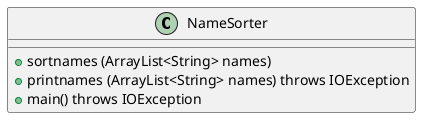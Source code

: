 @startuml

class NameSorter {

  + sortnames (ArrayList<String> names)
  + printnames (ArrayList<String> names) throws IOException
  + main() throws IOException

}

@enduml